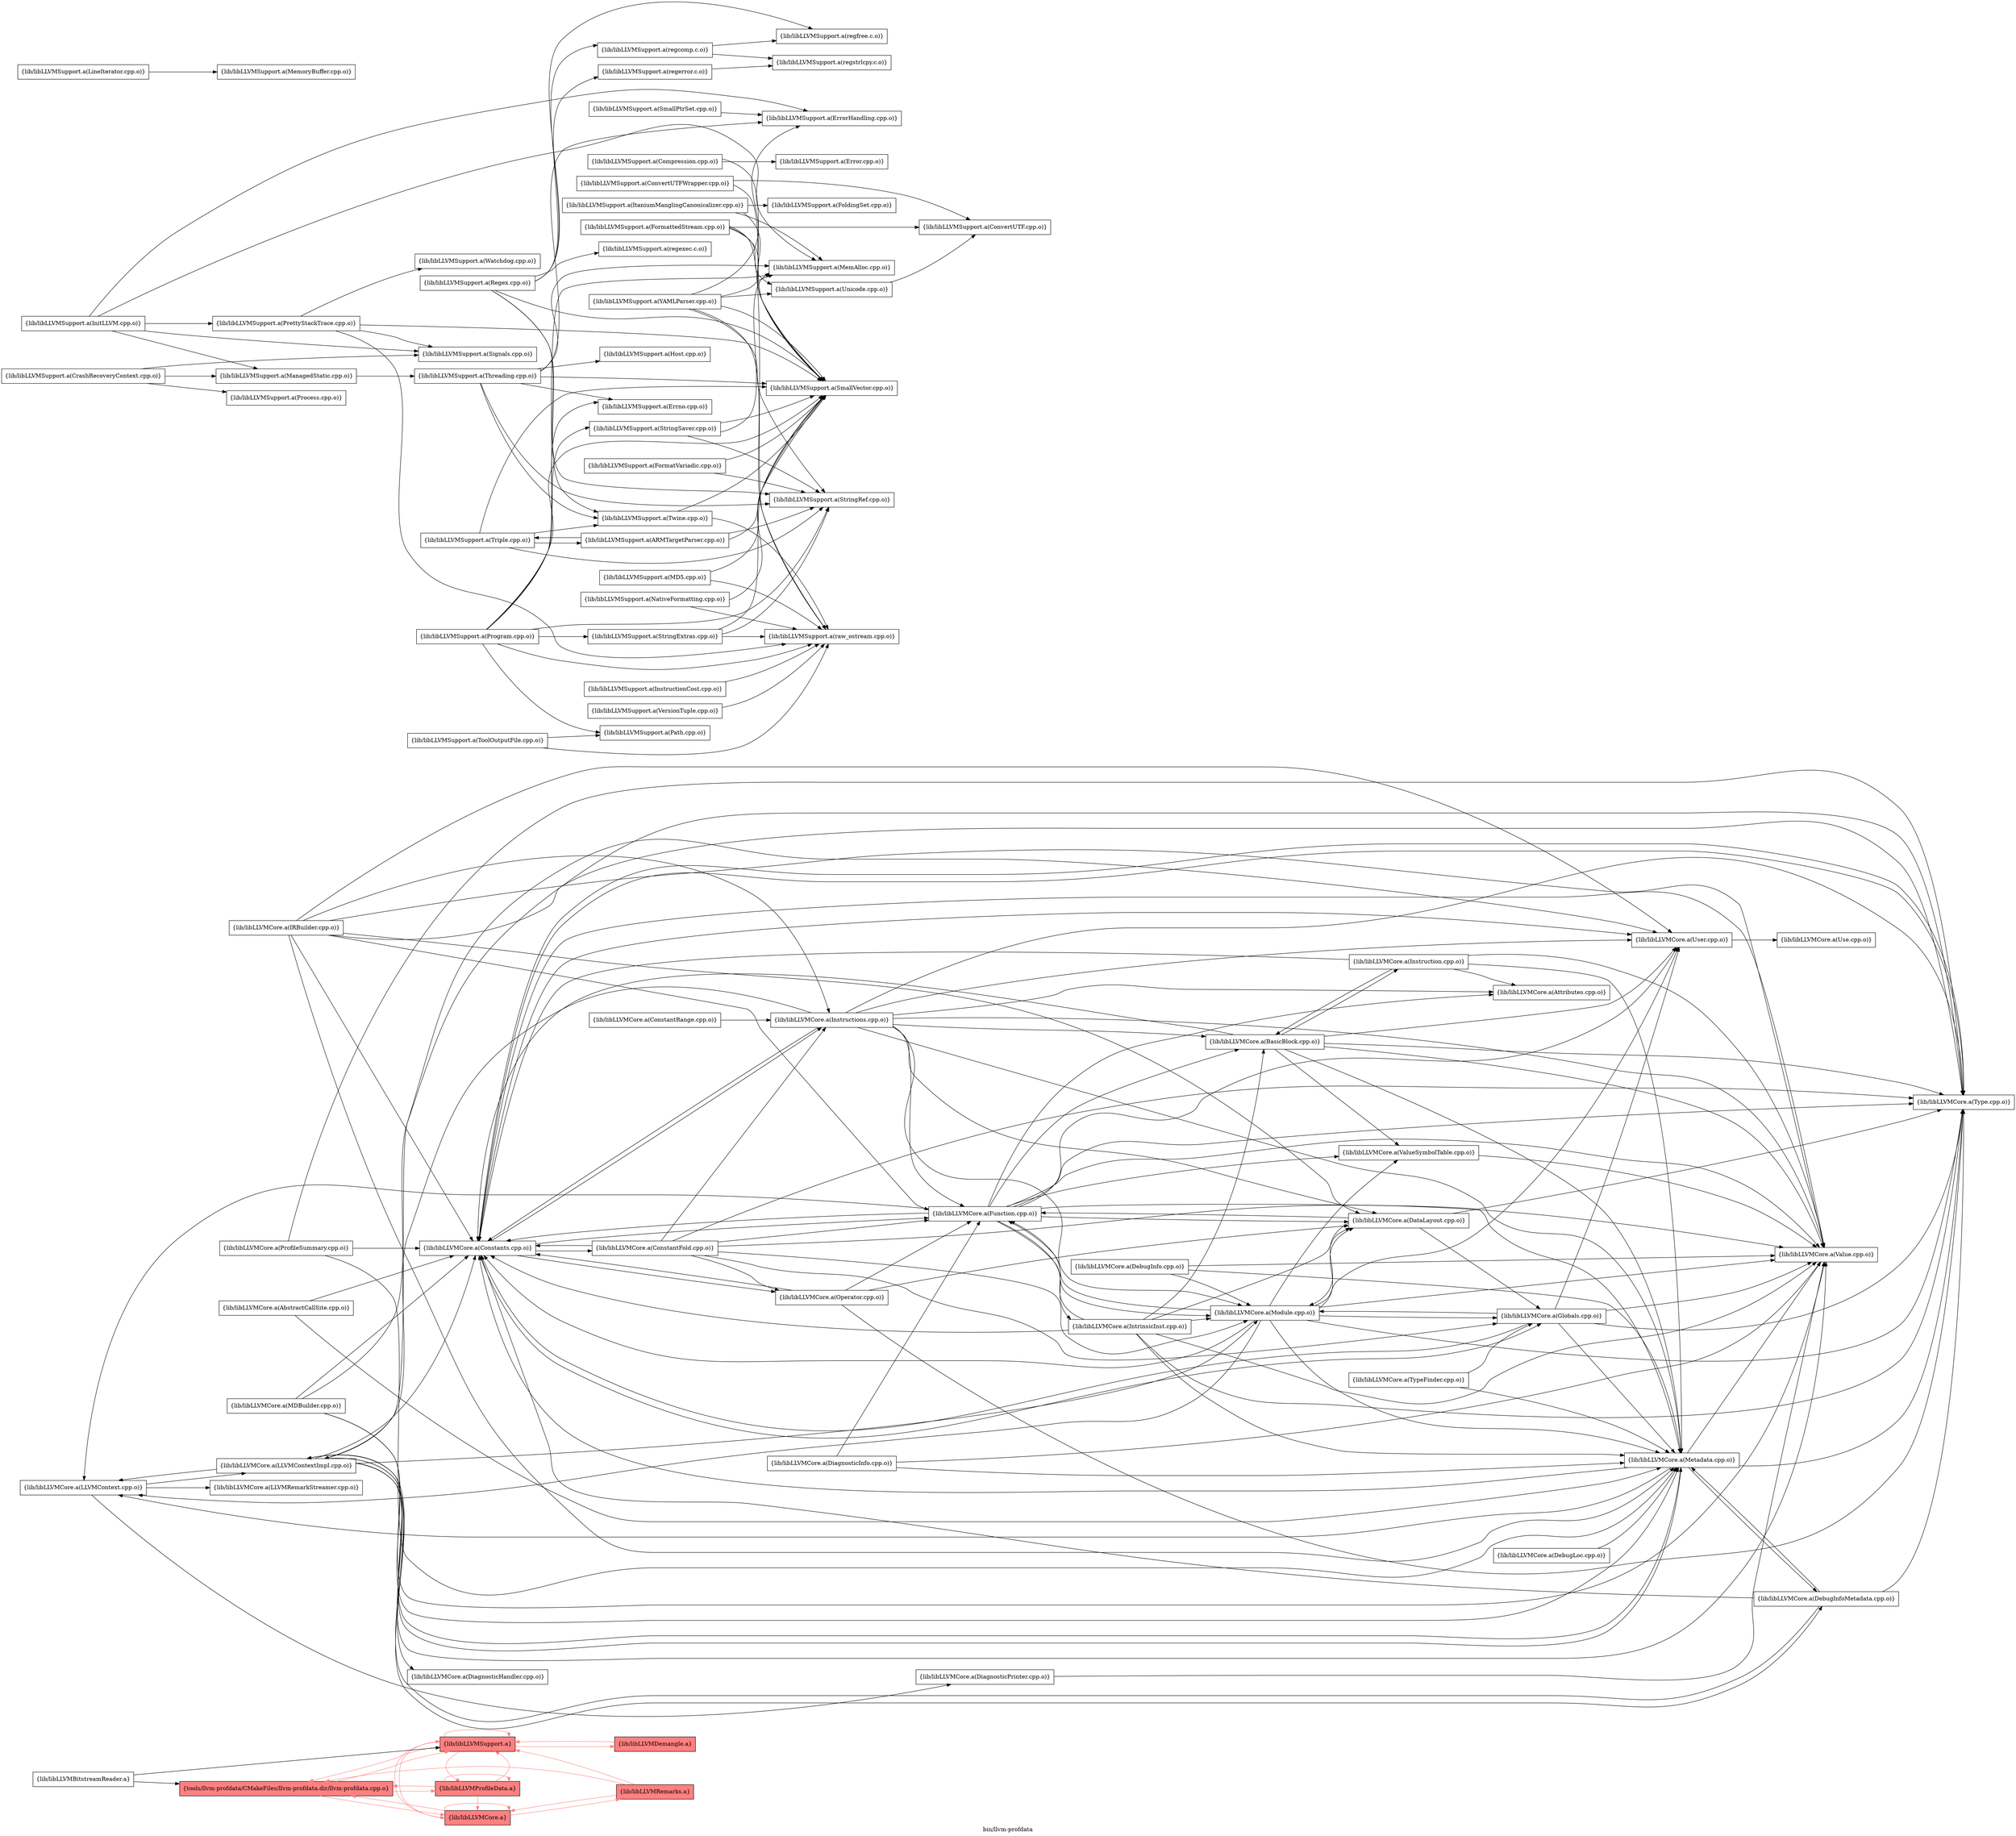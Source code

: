 digraph "bin/llvm-profdata" {
	label="bin/llvm-profdata";
	rankdir="LR"
	{ rank=same; Node0x55678277fe18;  }
	{ rank=same; Node0x556782781fd8; Node0x556782782528; Node0x556782782a78;  }

	Node0x55678277fe18 [shape=record,shape=box,style=filled,fillcolor="1.000000 0.5 1",group=1,label="{tools/llvm-profdata/CMakeFiles/llvm-profdata.dir/llvm-profdata.cpp.o}"];
	Node0x55678277fe18 -> Node0x556782781fd8[color="1.000000 0.5 1"];
	Node0x55678277fe18 -> Node0x556782782528[color="1.000000 0.5 1"];
	Node0x55678277fe18 -> Node0x556782782a78[color="1.000000 0.5 1"];
	Node0x556782781fd8 [shape=record,shape=box,style=filled,fillcolor="1.000000 0.5 1",group=1,label="{lib/libLLVMCore.a}"];
	Node0x556782781fd8 -> Node0x556782782a78[color="1.000000 0.5 1"];
	Node0x556782781fd8 -> Node0x55678277fe18[color="1.000000 0.5 1"];
	Node0x556782781fd8 -> Node0x556782781fd8[color="1.000000 0.5 1"];
	Node0x556782781fd8 -> Node0x55678277ea68[color="1.000000 0.5 1"];
	Node0x556782782528 [shape=record,shape=box,style=filled,fillcolor="1.000000 0.5 1",group=1,label="{lib/libLLVMProfileData.a}"];
	Node0x556782782528 -> Node0x55678277fe18[color="1.000000 0.5 1"];
	Node0x556782782528 -> Node0x556782781fd8[color="1.000000 0.5 1"];
	Node0x556782782528 -> Node0x556782782528[color="1.000000 0.5 1"];
	Node0x556782782528 -> Node0x556782782a78[color="1.000000 0.5 1"];
	Node0x556782782a78 [shape=record,shape=box,style=filled,fillcolor="1.000000 0.5 1",group=1,label="{lib/libLLVMSupport.a}"];
	Node0x556782782a78 -> Node0x55678277fe18[color="1.000000 0.5 1"];
	Node0x556782782a78 -> Node0x556782781fd8[color="1.000000 0.5 1"];
	Node0x556782782a78 -> Node0x556782782a78[color="1.000000 0.5 1"];
	Node0x556782782a78 -> Node0x556782782528[color="1.000000 0.5 1"];
	Node0x556782782a78 -> Node0x55678277f058[color="1.000000 0.5 1"];
	Node0x55678277e928 [shape=record,shape=box,group=0,label="{lib/libLLVMCore.a(LLVMContext.cpp.o)}"];
	Node0x55678277e928 -> Node0x55678277e748;
	Node0x55678277e928 -> Node0x556782782e38;
	Node0x55678277e928 -> Node0x556782781f38;
	Node0x55678277e748 [shape=record,shape=box,group=0,label="{lib/libLLVMCore.a(DiagnosticPrinter.cpp.o)}"];
	Node0x55678277e748 -> Node0x556782780ae8;
	Node0x556782782e38 [shape=record,shape=box,group=0,label="{lib/libLLVMCore.a(LLVMContextImpl.cpp.o)}"];
	Node0x556782782e38 -> Node0x55678277e928;
	Node0x556782782e38 -> Node0x556782782988;
	Node0x556782782e38 -> Node0x55678277f878;
	Node0x556782782e38 -> Node0x5567827812b8;
	Node0x556782782e38 -> Node0x556782780778;
	Node0x556782782e38 -> Node0x55678277fff8;
	Node0x556782782e38 -> Node0x556782780318;
	Node0x556782782e38 -> Node0x556782780ae8;
	Node0x556782781f38 [shape=record,shape=box,group=0,label="{lib/libLLVMCore.a(LLVMRemarkStreamer.cpp.o)}"];
	Node0x556782780ae8 [shape=record,shape=box,group=0,label="{lib/libLLVMCore.a(Value.cpp.o)}"];
	Node0x55678277ee78 [shape=record,shape=box,group=0,label="{lib/libLLVMCore.a(DiagnosticInfo.cpp.o)}"];
	Node0x55678277ee78 -> Node0x55678277f5f8;
	Node0x55678277ee78 -> Node0x556782780778;
	Node0x55678277ee78 -> Node0x556782780ae8;
	Node0x55678277f5f8 [shape=record,shape=box,group=0,label="{lib/libLLVMCore.a(Function.cpp.o)}"];
	Node0x55678277f5f8 -> Node0x55678277e928;
	Node0x55678277f5f8 -> Node0x55678277fd78;
	Node0x55678277f5f8 -> Node0x556782781da8;
	Node0x55678277f5f8 -> Node0x556782782988;
	Node0x55678277f5f8 -> Node0x55678277e9c8;
	Node0x55678277f5f8 -> Node0x55678277fcd8;
	Node0x55678277f5f8 -> Node0x556782780778;
	Node0x55678277f5f8 -> Node0x55678277fff8;
	Node0x55678277f5f8 -> Node0x55678277edd8;
	Node0x55678277f5f8 -> Node0x556782780318;
	Node0x55678277f5f8 -> Node0x556782780ae8;
	Node0x55678277f5f8 -> Node0x556782780b38;
	Node0x556782780778 [shape=record,shape=box,group=0,label="{lib/libLLVMCore.a(Metadata.cpp.o)}"];
	Node0x556782780778 -> Node0x55678277e928;
	Node0x556782780778 -> Node0x556782782988;
	Node0x556782780778 -> Node0x55678277f878;
	Node0x556782780778 -> Node0x556782782e38;
	Node0x556782780778 -> Node0x55678277edd8;
	Node0x556782780778 -> Node0x556782780ae8;
	Node0x55678277fd78 [shape=record,shape=box,group=0,label="{lib/libLLVMCore.a(DataLayout.cpp.o)}"];
	Node0x55678277fd78 -> Node0x55678277f5f8;
	Node0x55678277fd78 -> Node0x55678277ff58;
	Node0x55678277fd78 -> Node0x55678277fff8;
	Node0x55678277fd78 -> Node0x55678277edd8;
	Node0x556782781da8 [shape=record,shape=box,group=0,label="{lib/libLLVMCore.a(BasicBlock.cpp.o)}"];
	Node0x556782781da8 -> Node0x556782781998;
	Node0x556782781da8 -> Node0x556782782988;
	Node0x556782781da8 -> Node0x556782780778;
	Node0x556782781da8 -> Node0x55678277edd8;
	Node0x556782781da8 -> Node0x556782780318;
	Node0x556782781da8 -> Node0x556782780ae8;
	Node0x556782781da8 -> Node0x556782780b38;
	Node0x556782782988 [shape=record,shape=box,group=0,label="{lib/libLLVMCore.a(Constants.cpp.o)}"];
	Node0x556782782988 -> Node0x55678277f5f8;
	Node0x556782782988 -> Node0x55678277ff58;
	Node0x556782782988 -> Node0x556782780d18;
	Node0x556782782988 -> Node0x556782782ca8;
	Node0x556782782988 -> Node0x55678277f0a8;
	Node0x556782782988 -> Node0x55678277edd8;
	Node0x556782782988 -> Node0x556782780318;
	Node0x556782782988 -> Node0x556782780ae8;
	Node0x55678277e9c8 [shape=record,shape=box,group=0,label="{lib/libLLVMCore.a(Attributes.cpp.o)}"];
	Node0x55678277fcd8 [shape=record,shape=box,group=0,label="{lib/libLLVMCore.a(IntrinsicInst.cpp.o)}"];
	Node0x55678277fcd8 -> Node0x55678277f5f8;
	Node0x55678277fcd8 -> Node0x55678277fd78;
	Node0x55678277fcd8 -> Node0x556782781da8;
	Node0x55678277fcd8 -> Node0x556782782988;
	Node0x55678277fcd8 -> Node0x556782780778;
	Node0x55678277fcd8 -> Node0x55678277fff8;
	Node0x55678277fcd8 -> Node0x55678277edd8;
	Node0x55678277fcd8 -> Node0x556782780ae8;
	Node0x55678277fff8 [shape=record,shape=box,group=0,label="{lib/libLLVMCore.a(Module.cpp.o)}"];
	Node0x55678277fff8 -> Node0x55678277e928;
	Node0x55678277fff8 -> Node0x55678277f5f8;
	Node0x55678277fff8 -> Node0x55678277fd78;
	Node0x55678277fff8 -> Node0x55678277ff58;
	Node0x55678277fff8 -> Node0x556782782988;
	Node0x55678277fff8 -> Node0x556782780778;
	Node0x55678277fff8 -> Node0x55678277edd8;
	Node0x55678277fff8 -> Node0x556782780318;
	Node0x55678277fff8 -> Node0x556782780ae8;
	Node0x55678277fff8 -> Node0x556782780b38;
	Node0x55678277edd8 [shape=record,shape=box,group=0,label="{lib/libLLVMCore.a(Type.cpp.o)}"];
	Node0x55678277edd8 -> Node0x556782782988;
	Node0x556782780318 [shape=record,shape=box,group=0,label="{lib/libLLVMCore.a(User.cpp.o)}"];
	Node0x556782780318 -> Node0x55678277fb98;
	Node0x556782780b38 [shape=record,shape=box,group=0,label="{lib/libLLVMCore.a(ValueSymbolTable.cpp.o)}"];
	Node0x556782780b38 -> Node0x556782780ae8;
	Node0x55678277ff58 [shape=record,shape=box,group=0,label="{lib/libLLVMCore.a(Globals.cpp.o)}"];
	Node0x55678277ff58 -> Node0x556782782988;
	Node0x55678277ff58 -> Node0x556782780778;
	Node0x55678277ff58 -> Node0x55678277fff8;
	Node0x55678277ff58 -> Node0x55678277edd8;
	Node0x55678277ff58 -> Node0x556782780318;
	Node0x55678277ff58 -> Node0x556782780ae8;
	Node0x556782780bd8 [shape=record,shape=box,group=0,label="{lib/libLLVMCore.a(ConstantRange.cpp.o)}"];
	Node0x556782780bd8 -> Node0x556782780d18;
	Node0x556782780d18 [shape=record,shape=box,group=0,label="{lib/libLLVMCore.a(Instructions.cpp.o)}"];
	Node0x556782780d18 -> Node0x55678277f5f8;
	Node0x556782780d18 -> Node0x55678277fd78;
	Node0x556782780d18 -> Node0x556782781da8;
	Node0x556782780d18 -> Node0x556782782988;
	Node0x556782780d18 -> Node0x55678277e9c8;
	Node0x556782780d18 -> Node0x556782782e38;
	Node0x556782780d18 -> Node0x556782780778;
	Node0x556782780d18 -> Node0x55678277fff8;
	Node0x556782780d18 -> Node0x55678277edd8;
	Node0x556782780d18 -> Node0x556782780318;
	Node0x556782780d18 -> Node0x556782780ae8;
	Node0x556782781998 [shape=record,shape=box,group=0,label="{lib/libLLVMCore.a(Instruction.cpp.o)}"];
	Node0x556782781998 -> Node0x556782781da8;
	Node0x556782781998 -> Node0x556782782988;
	Node0x556782781998 -> Node0x55678277e9c8;
	Node0x556782781998 -> Node0x556782780778;
	Node0x556782781998 -> Node0x556782780ae8;
	Node0x556782782ca8 [shape=record,shape=box,group=0,label="{lib/libLLVMCore.a(ConstantFold.cpp.o)}"];
	Node0x556782782ca8 -> Node0x55678277f5f8;
	Node0x556782782ca8 -> Node0x55678277ff58;
	Node0x556782782ca8 -> Node0x556782780d18;
	Node0x556782782ca8 -> Node0x556782782988;
	Node0x556782782ca8 -> Node0x55678277fff8;
	Node0x556782782ca8 -> Node0x55678277f0a8;
	Node0x556782782ca8 -> Node0x55678277edd8;
	Node0x556782782ca8 -> Node0x556782780ae8;
	Node0x55678277f0a8 [shape=record,shape=box,group=0,label="{lib/libLLVMCore.a(Operator.cpp.o)}"];
	Node0x55678277f0a8 -> Node0x55678277f5f8;
	Node0x55678277f0a8 -> Node0x55678277fd78;
	Node0x55678277f0a8 -> Node0x556782782988;
	Node0x55678277f0a8 -> Node0x55678277edd8;
	Node0x55678277f878 [shape=record,shape=box,group=0,label="{lib/libLLVMCore.a(DebugInfoMetadata.cpp.o)}"];
	Node0x55678277f878 -> Node0x556782782988;
	Node0x55678277f878 -> Node0x556782782e38;
	Node0x55678277f878 -> Node0x556782780778;
	Node0x55678277f878 -> Node0x55678277edd8;
	Node0x55678277ec98 [shape=record,shape=box,group=0,label="{lib/libLLVMCore.a(AbstractCallSite.cpp.o)}"];
	Node0x55678277ec98 -> Node0x556782782988;
	Node0x55678277ec98 -> Node0x556782780778;
	Node0x55678277e4c8 [shape=record,shape=box,group=0,label="{lib/libLLVMCore.a(DebugLoc.cpp.o)}"];
	Node0x55678277e4c8 -> Node0x556782780778;
	Node0x55678277f1e8 [shape=record,shape=box,group=0,label="{lib/libLLVMCore.a(DebugInfo.cpp.o)}"];
	Node0x55678277f1e8 -> Node0x556782780778;
	Node0x55678277f1e8 -> Node0x55678277fff8;
	Node0x55678277f1e8 -> Node0x556782780ae8;
	Node0x5567827821b8 [shape=record,shape=box,group=0,label="{lib/libLLVMCore.a(IRBuilder.cpp.o)}"];
	Node0x5567827821b8 -> Node0x55678277f5f8;
	Node0x5567827821b8 -> Node0x55678277fd78;
	Node0x5567827821b8 -> Node0x556782780d18;
	Node0x5567827821b8 -> Node0x556782782988;
	Node0x5567827821b8 -> Node0x556782780778;
	Node0x5567827821b8 -> Node0x55678277edd8;
	Node0x5567827821b8 -> Node0x556782780318;
	Node0x5567827821b8 -> Node0x556782780ae8;
	Node0x5567827812b8 [shape=record,shape=box,group=0,label="{lib/libLLVMCore.a(DiagnosticHandler.cpp.o)}"];
	Node0x55678277ea68 [shape=record,shape=box,style=filled,fillcolor="1.000000 0.5 1",group=1,label="{lib/libLLVMRemarks.a}"];
	Node0x55678277ea68 -> Node0x556782782a78[color="1.000000 0.5 1"];
	Node0x55678277ea68 -> Node0x55678277fe18[color="1.000000 0.5 1"];
	Node0x55678277ea68 -> Node0x556782781fd8[color="1.000000 0.5 1"];
	Node0x556782781808 [shape=record,shape=box,group=0,label="{lib/libLLVMCore.a(MDBuilder.cpp.o)}"];
	Node0x556782781808 -> Node0x556782782988;
	Node0x556782781808 -> Node0x556782780778;
	Node0x556782781808 -> Node0x55678277edd8;
	Node0x556782781808 -> Node0x556782780ae8;
	Node0x55678277e6a8 [shape=record,shape=box,group=0,label="{lib/libLLVMCore.a(ProfileSummary.cpp.o)}"];
	Node0x55678277e6a8 -> Node0x556782782988;
	Node0x55678277e6a8 -> Node0x556782780778;
	Node0x55678277e6a8 -> Node0x55678277edd8;
	Node0x55678277f558 [shape=record,shape=box,group=0,label="{lib/libLLVMCore.a(TypeFinder.cpp.o)}"];
	Node0x55678277f558 -> Node0x55678277ff58;
	Node0x55678277f558 -> Node0x556782780778;
	Node0x55678277fb98 [shape=record,shape=box,group=0,label="{lib/libLLVMCore.a(Use.cpp.o)}"];
	Node0x556782781d08 [shape=record,shape=box,group=0,label="{lib/libLLVMSupport.a(Compression.cpp.o)}"];
	Node0x556782781d08 -> Node0x55678277eb58;
	Node0x556782781d08 -> Node0x55678277f468;
	Node0x55678277eb58 [shape=record,shape=box,group=0,label="{lib/libLLVMSupport.a(Error.cpp.o)}"];
	Node0x55678277f468 [shape=record,shape=box,group=0,label="{lib/libLLVMSupport.a(SmallVector.cpp.o)}"];
	Node0x556782781ad8 [shape=record,shape=box,group=0,label="{lib/libLLVMSupport.a(ConvertUTFWrapper.cpp.o)}"];
	Node0x556782781ad8 -> Node0x55678277f918;
	Node0x556782781ad8 -> Node0x55678277f468;
	Node0x55678277f918 [shape=record,shape=box,group=0,label="{lib/libLLVMSupport.a(ConvertUTF.cpp.o)}"];
	Node0x5567827822f8 [shape=record,shape=box,group=0,label="{lib/libLLVMSupport.a(FormattedStream.cpp.o)}"];
	Node0x5567827822f8 -> Node0x55678277f918;
	Node0x5567827822f8 -> Node0x55678277f468;
	Node0x5567827822f8 -> Node0x55678277ec48;
	Node0x5567827822f8 -> Node0x556782782bb8;
	Node0x55678277ec48 [shape=record,shape=box,group=0,label="{lib/libLLVMSupport.a(Unicode.cpp.o)}"];
	Node0x55678277ec48 -> Node0x55678277f918;
	Node0x556782782bb8 [shape=record,shape=box,group=0,label="{lib/libLLVMSupport.a(raw_ostream.cpp.o)}"];
	Node0x55678277f968 [shape=record,shape=box,group=0,label="{lib/libLLVMSupport.a(InitLLVM.cpp.o)}"];
	Node0x55678277f968 -> Node0x55678277e888;
	Node0x55678277f968 -> Node0x556782782d48;
	Node0x55678277f968 -> Node0x556782782668;
	Node0x55678277f968 -> Node0x5567827808b8;
	Node0x55678277f968 -> Node0x5567827829d8;
	Node0x55678277e888 [shape=record,shape=box,group=0,label="{lib/libLLVMSupport.a(ErrorHandling.cpp.o)}"];
	Node0x556782782d48 [shape=record,shape=box,group=0,label="{lib/libLLVMSupport.a(ManagedStatic.cpp.o)}"];
	Node0x556782782d48 -> Node0x5567827816c8;
	Node0x556782782668 [shape=record,shape=box,group=0,label="{lib/libLLVMSupport.a(MemAlloc.cpp.o)}"];
	Node0x5567827808b8 [shape=record,shape=box,group=0,label="{lib/libLLVMSupport.a(PrettyStackTrace.cpp.o)}"];
	Node0x5567827808b8 -> Node0x55678277f468;
	Node0x5567827808b8 -> Node0x556782782bb8;
	Node0x5567827808b8 -> Node0x5567827829d8;
	Node0x5567827808b8 -> Node0x5567827814e8;
	Node0x5567827829d8 [shape=record,shape=box,group=0,label="{lib/libLLVMSupport.a(Signals.cpp.o)}"];
	Node0x556782781b28 [shape=record,shape=box,group=0,label="{lib/libLLVMSupport.a(InstructionCost.cpp.o)}"];
	Node0x556782781b28 -> Node0x556782782bb8;
	Node0x556782781358 [shape=record,shape=box,group=0,label="{lib/libLLVMSupport.a(ItaniumManglingCanonicalizer.cpp.o)}"];
	Node0x556782781358 -> Node0x5567827825c8;
	Node0x556782781358 -> Node0x556782782668;
	Node0x556782781358 -> Node0x55678277f468;
	Node0x5567827825c8 [shape=record,shape=box,group=0,label="{lib/libLLVMSupport.a(FoldingSet.cpp.o)}"];
	Node0x55678277f058 [shape=record,shape=box,style=filled,fillcolor="1.000000 0.5 1",group=1,label="{lib/libLLVMDemangle.a}"];
	Node0x55678277f058 -> Node0x556782782a78[color="1.000000 0.5 1"];
	Node0x556782780d68 [shape=record,shape=box,group=0,label="{lib/libLLVMSupport.a(LineIterator.cpp.o)}"];
	Node0x556782780d68 -> Node0x55678277fa08;
	Node0x55678277fa08 [shape=record,shape=box,group=0,label="{lib/libLLVMSupport.a(MemoryBuffer.cpp.o)}"];
	Node0x5567827816c8 [shape=record,shape=box,group=0,label="{lib/libLLVMSupport.a(Threading.cpp.o)}"];
	Node0x5567827816c8 -> Node0x55678277e888;
	Node0x5567827816c8 -> Node0x556782782668;
	Node0x5567827816c8 -> Node0x55678277f468;
	Node0x5567827816c8 -> Node0x556782781a88;
	Node0x5567827816c8 -> Node0x5567827806d8;
	Node0x5567827816c8 -> Node0x55678277f008;
	Node0x5567827816c8 -> Node0x556782782c58;
	Node0x556782780138 [shape=record,shape=box,group=0,label="{lib/libLLVMSupport.a(MD5.cpp.o)}"];
	Node0x556782780138 -> Node0x55678277f468;
	Node0x556782780138 -> Node0x556782782bb8;
	Node0x5567827814e8 [shape=record,shape=box,group=0,label="{lib/libLLVMSupport.a(Watchdog.cpp.o)}"];
	Node0x55678277efb8 [shape=record,shape=box,group=0,label="{lib/libLLVMSupport.a(Regex.cpp.o)}"];
	Node0x55678277efb8 -> Node0x55678277f468;
	Node0x55678277efb8 -> Node0x556782781a88;
	Node0x55678277efb8 -> Node0x5567827806d8;
	Node0x55678277efb8 -> Node0x5567827815d8;
	Node0x55678277efb8 -> Node0x556782780fe8;
	Node0x55678277efb8 -> Node0x556782782ac8;
	Node0x55678277efb8 -> Node0x5567827828e8;
	Node0x556782781a88 [shape=record,shape=box,group=0,label="{lib/libLLVMSupport.a(StringRef.cpp.o)}"];
	Node0x5567827806d8 [shape=record,shape=box,group=0,label="{lib/libLLVMSupport.a(Twine.cpp.o)}"];
	Node0x5567827806d8 -> Node0x55678277f468;
	Node0x5567827806d8 -> Node0x556782782bb8;
	Node0x5567827815d8 [shape=record,shape=box,group=0,label="{lib/libLLVMSupport.a(regcomp.c.o)}"];
	Node0x5567827815d8 -> Node0x5567827828e8;
	Node0x5567827815d8 -> Node0x55678277f788;
	Node0x556782780fe8 [shape=record,shape=box,group=0,label="{lib/libLLVMSupport.a(regerror.c.o)}"];
	Node0x556782780fe8 -> Node0x55678277f788;
	Node0x556782782ac8 [shape=record,shape=box,group=0,label="{lib/libLLVMSupport.a(regexec.c.o)}"];
	Node0x5567827828e8 [shape=record,shape=box,group=0,label="{lib/libLLVMSupport.a(regfree.c.o)}"];
	Node0x55678277e798 [shape=record,shape=box,group=0,label="{lib/libLLVMSupport.a(SmallPtrSet.cpp.o)}"];
	Node0x55678277e798 -> Node0x55678277e888;
	Node0x5567827830b8 [shape=record,shape=box,group=0,label="{lib/libLLVMSupport.a(StringExtras.cpp.o)}"];
	Node0x5567827830b8 -> Node0x55678277f468;
	Node0x5567827830b8 -> Node0x556782781a88;
	Node0x5567827830b8 -> Node0x556782782bb8;
	Node0x556782780db8 [shape=record,shape=box,group=0,label="{lib/libLLVMSupport.a(StringSaver.cpp.o)}"];
	Node0x556782780db8 -> Node0x556782782668;
	Node0x556782780db8 -> Node0x55678277f468;
	Node0x556782780db8 -> Node0x556782781a88;
	Node0x556782781498 [shape=record,shape=box,group=0,label="{lib/libLLVMSupport.a(ToolOutputFile.cpp.o)}"];
	Node0x556782781498 -> Node0x556782782bb8;
	Node0x556782781498 -> Node0x55678277e838;
	Node0x55678277e838 [shape=record,shape=box,group=0,label="{lib/libLLVMSupport.a(Path.cpp.o)}"];
	Node0x556782781c18 [shape=record,shape=box,group=0,label="{lib/libLLVMSupport.a(Triple.cpp.o)}"];
	Node0x556782781c18 -> Node0x55678277f468;
	Node0x556782781c18 -> Node0x556782781a88;
	Node0x556782781c18 -> Node0x55678277fa58;
	Node0x556782781c18 -> Node0x5567827806d8;
	Node0x55678277fa58 [shape=record,shape=box,group=0,label="{lib/libLLVMSupport.a(ARMTargetParser.cpp.o)}"];
	Node0x55678277fa58 -> Node0x55678277f468;
	Node0x55678277fa58 -> Node0x556782781a88;
	Node0x55678277fa58 -> Node0x556782781c18;
	Node0x556782782938 [shape=record,shape=box,group=0,label="{lib/libLLVMSupport.a(YAMLParser.cpp.o)}"];
	Node0x556782782938 -> Node0x55678277e888;
	Node0x556782782938 -> Node0x556782782668;
	Node0x556782782938 -> Node0x55678277f468;
	Node0x556782782938 -> Node0x556782781a88;
	Node0x556782782938 -> Node0x55678277ec48;
	Node0x556782782938 -> Node0x556782782bb8;
	Node0x55678277fbe8 [shape=record,shape=box,group=0,label="{lib/libLLVMSupport.a(NativeFormatting.cpp.o)}"];
	Node0x55678277fbe8 -> Node0x55678277f468;
	Node0x55678277fbe8 -> Node0x556782782bb8;
	Node0x556782781858 [shape=record,shape=box,group=0,label="{lib/libLLVMSupport.a(FormatVariadic.cpp.o)}"];
	Node0x556782781858 -> Node0x55678277f468;
	Node0x556782781858 -> Node0x556782781a88;
	Node0x55678277f788 [shape=record,shape=box,group=0,label="{lib/libLLVMSupport.a(regstrlcpy.c.o)}"];
	Node0x556782780188 [shape=record,shape=box,group=0,label="{lib/libLLVMSupport.a(CrashRecoveryContext.cpp.o)}"];
	Node0x556782780188 -> Node0x556782782d48;
	Node0x556782780188 -> Node0x556782780908;
	Node0x556782780188 -> Node0x5567827829d8;
	Node0x556782780908 [shape=record,shape=box,group=0,label="{lib/libLLVMSupport.a(Process.cpp.o)}"];
	Node0x55678277e7e8 [shape=record,shape=box,group=0,label="{lib/libLLVMSupport.a(Program.cpp.o)}"];
	Node0x55678277e7e8 -> Node0x556782782668;
	Node0x55678277e7e8 -> Node0x55678277f468;
	Node0x55678277e7e8 -> Node0x5567827830b8;
	Node0x55678277e7e8 -> Node0x556782780db8;
	Node0x55678277e7e8 -> Node0x556782781a88;
	Node0x55678277e7e8 -> Node0x556782782bb8;
	Node0x55678277e7e8 -> Node0x55678277e838;
	Node0x55678277e7e8 -> Node0x556782782c58;
	Node0x556782782c58 [shape=record,shape=box,group=0,label="{lib/libLLVMSupport.a(Errno.cpp.o)}"];
	Node0x55678277f008 [shape=record,shape=box,group=0,label="{lib/libLLVMSupport.a(Host.cpp.o)}"];
	Node0x55678277ff08 [shape=record,shape=box,group=0,label="{lib/libLLVMSupport.a(VersionTuple.cpp.o)}"];
	Node0x55678277ff08 -> Node0x556782782bb8;
	Node0x55678277e5b8 [shape=record,shape=box,group=0,label="{lib/libLLVMBitstreamReader.a}"];
	Node0x55678277e5b8 -> Node0x55678277fe18;
	Node0x55678277e5b8 -> Node0x556782782a78;
}
